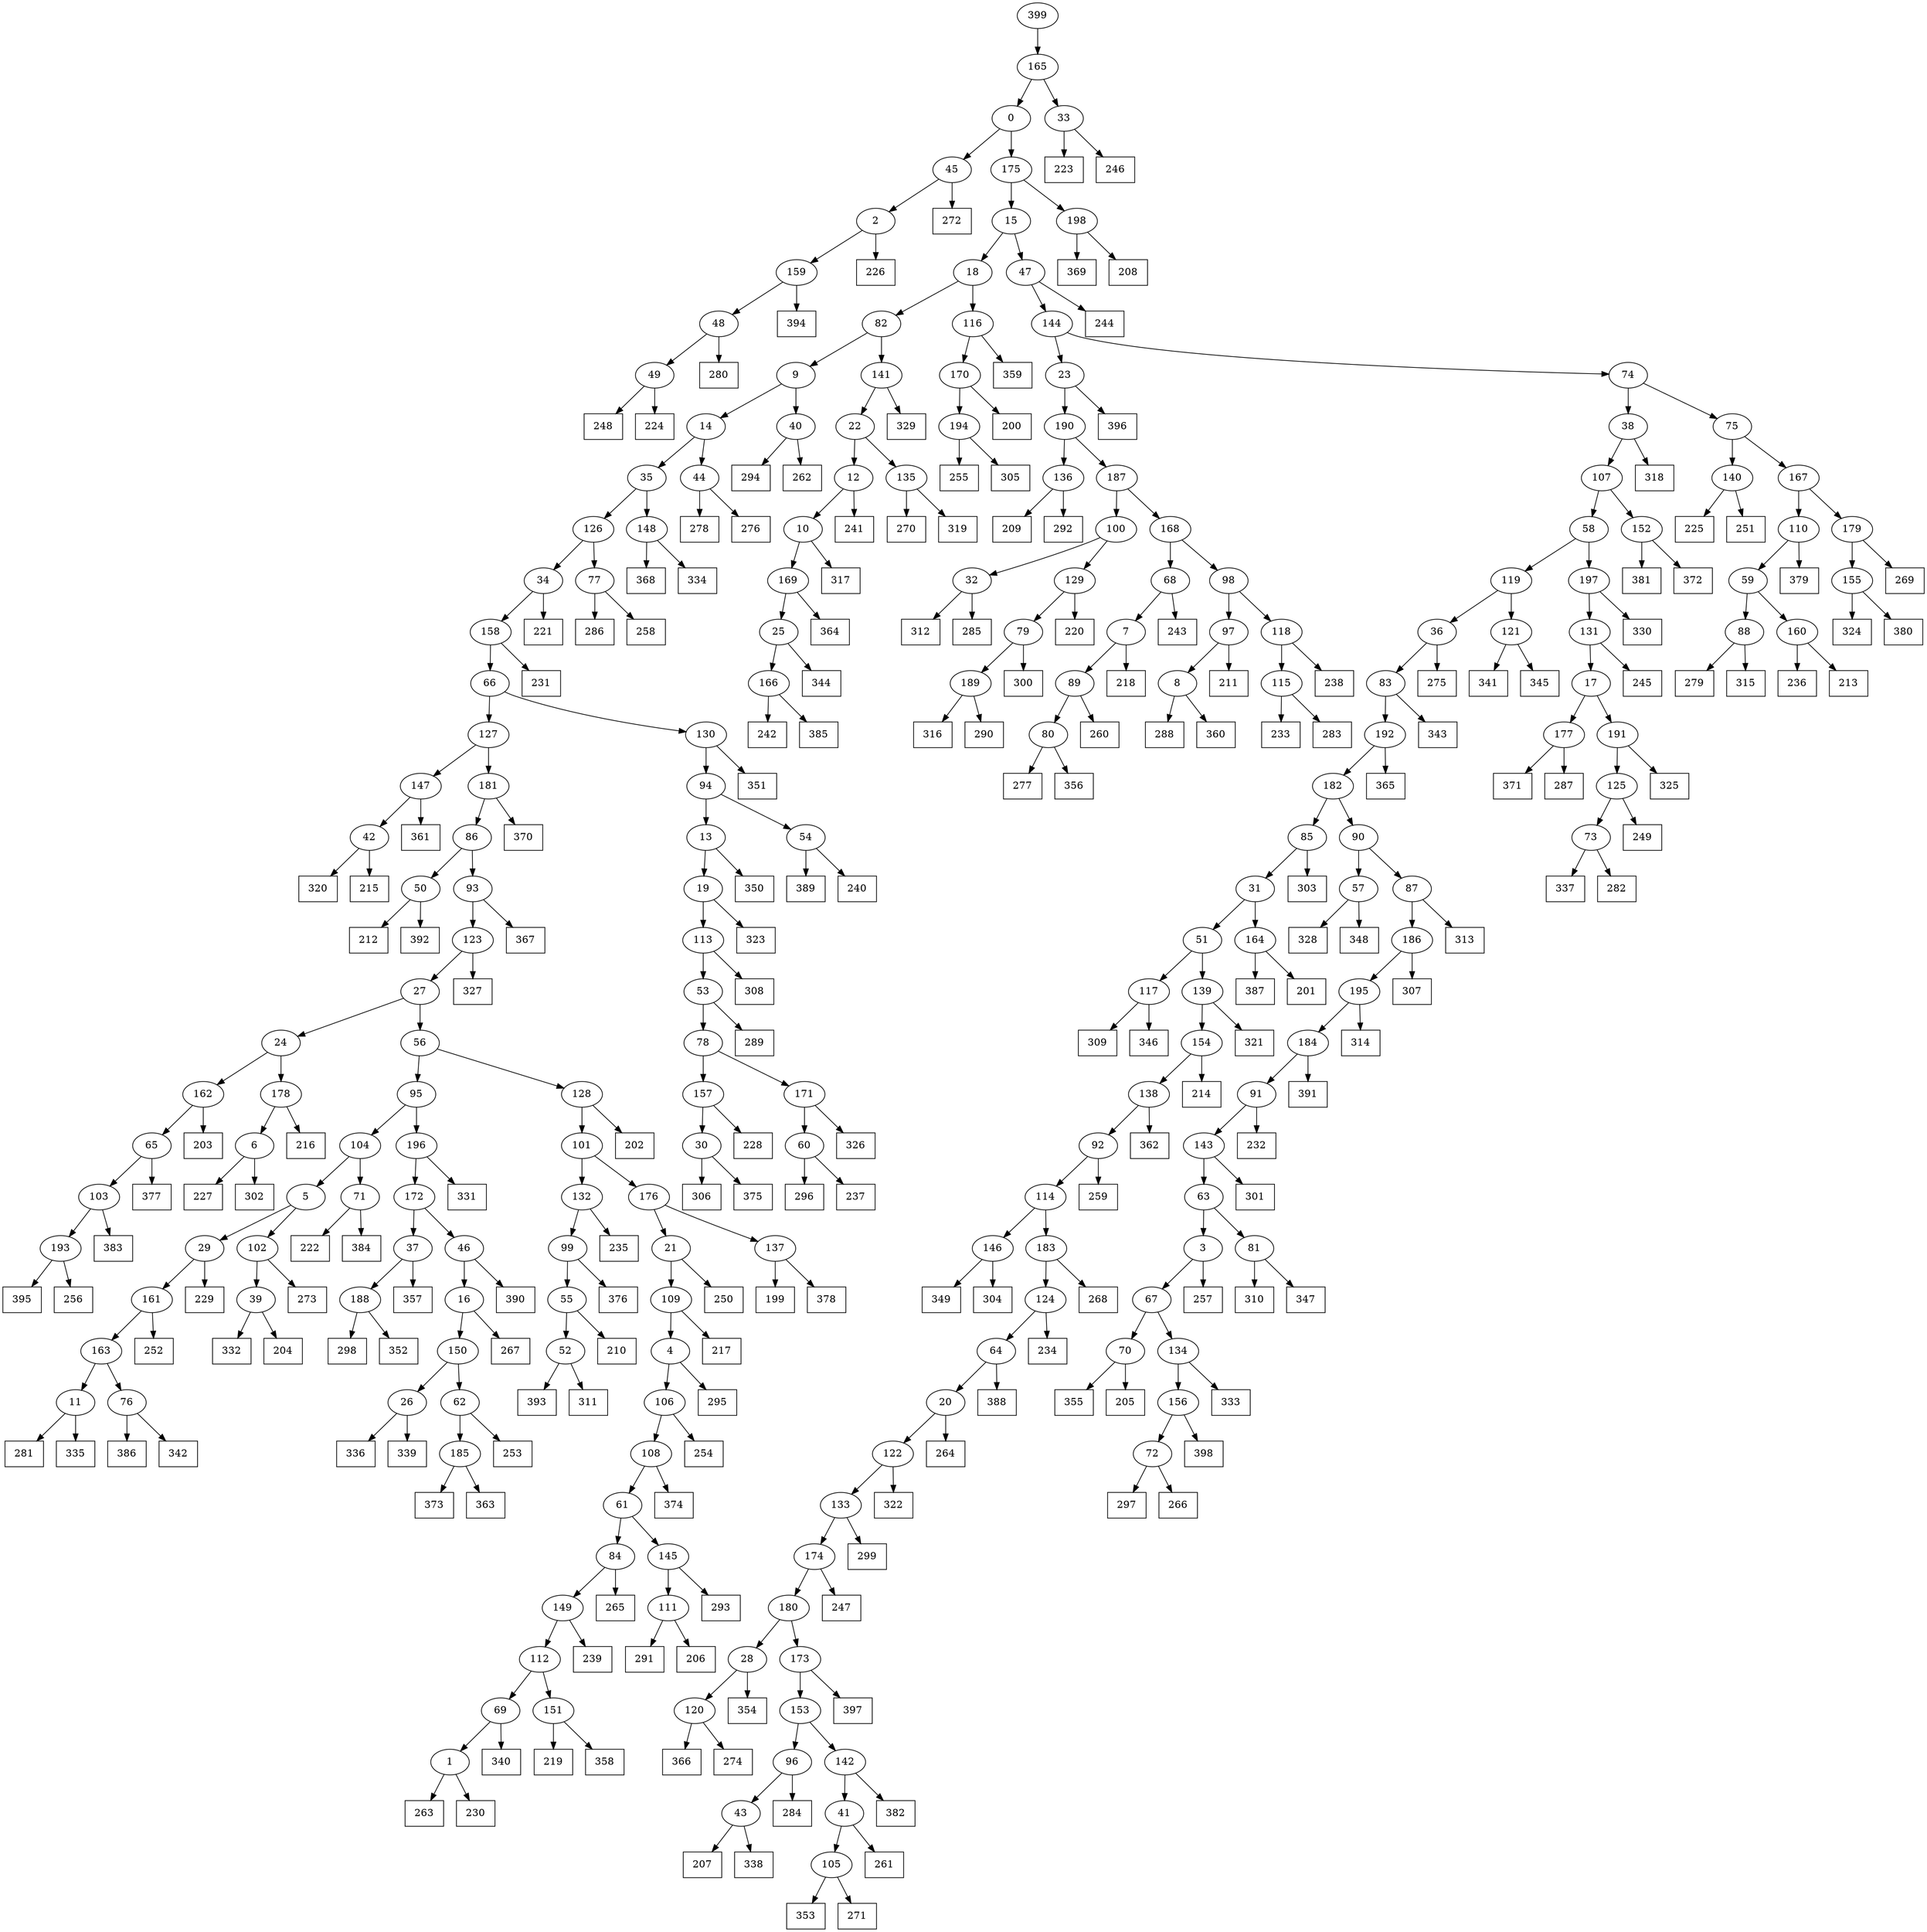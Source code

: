 digraph G {
0[label="0"];
1[label="1"];
2[label="2"];
3[label="3"];
4[label="4"];
5[label="5"];
6[label="6"];
7[label="7"];
8[label="8"];
9[label="9"];
10[label="10"];
11[label="11"];
12[label="12"];
13[label="13"];
14[label="14"];
15[label="15"];
16[label="16"];
17[label="17"];
18[label="18"];
19[label="19"];
20[label="20"];
21[label="21"];
22[label="22"];
23[label="23"];
24[label="24"];
25[label="25"];
26[label="26"];
27[label="27"];
28[label="28"];
29[label="29"];
30[label="30"];
31[label="31"];
32[label="32"];
33[label="33"];
34[label="34"];
35[label="35"];
36[label="36"];
37[label="37"];
38[label="38"];
39[label="39"];
40[label="40"];
41[label="41"];
42[label="42"];
43[label="43"];
44[label="44"];
45[label="45"];
46[label="46"];
47[label="47"];
48[label="48"];
49[label="49"];
50[label="50"];
51[label="51"];
52[label="52"];
53[label="53"];
54[label="54"];
55[label="55"];
56[label="56"];
57[label="57"];
58[label="58"];
59[label="59"];
60[label="60"];
61[label="61"];
62[label="62"];
63[label="63"];
64[label="64"];
65[label="65"];
66[label="66"];
67[label="67"];
68[label="68"];
69[label="69"];
70[label="70"];
71[label="71"];
72[label="72"];
73[label="73"];
74[label="74"];
75[label="75"];
76[label="76"];
77[label="77"];
78[label="78"];
79[label="79"];
80[label="80"];
81[label="81"];
82[label="82"];
83[label="83"];
84[label="84"];
85[label="85"];
86[label="86"];
87[label="87"];
88[label="88"];
89[label="89"];
90[label="90"];
91[label="91"];
92[label="92"];
93[label="93"];
94[label="94"];
95[label="95"];
96[label="96"];
97[label="97"];
98[label="98"];
99[label="99"];
100[label="100"];
101[label="101"];
102[label="102"];
103[label="103"];
104[label="104"];
105[label="105"];
106[label="106"];
107[label="107"];
108[label="108"];
109[label="109"];
110[label="110"];
111[label="111"];
112[label="112"];
113[label="113"];
114[label="114"];
115[label="115"];
116[label="116"];
117[label="117"];
118[label="118"];
119[label="119"];
120[label="120"];
121[label="121"];
122[label="122"];
123[label="123"];
124[label="124"];
125[label="125"];
126[label="126"];
127[label="127"];
128[label="128"];
129[label="129"];
130[label="130"];
131[label="131"];
132[label="132"];
133[label="133"];
134[label="134"];
135[label="135"];
136[label="136"];
137[label="137"];
138[label="138"];
139[label="139"];
140[label="140"];
141[label="141"];
142[label="142"];
143[label="143"];
144[label="144"];
145[label="145"];
146[label="146"];
147[label="147"];
148[label="148"];
149[label="149"];
150[label="150"];
151[label="151"];
152[label="152"];
153[label="153"];
154[label="154"];
155[label="155"];
156[label="156"];
157[label="157"];
158[label="158"];
159[label="159"];
160[label="160"];
161[label="161"];
162[label="162"];
163[label="163"];
164[label="164"];
165[label="165"];
166[label="166"];
167[label="167"];
168[label="168"];
169[label="169"];
170[label="170"];
171[label="171"];
172[label="172"];
173[label="173"];
174[label="174"];
175[label="175"];
176[label="176"];
177[label="177"];
178[label="178"];
179[label="179"];
180[label="180"];
181[label="181"];
182[label="182"];
183[label="183"];
184[label="184"];
185[label="185"];
186[label="186"];
187[label="187"];
188[label="188"];
189[label="189"];
190[label="190"];
191[label="191"];
192[label="192"];
193[label="193"];
194[label="194"];
195[label="195"];
196[label="196"];
197[label="197"];
198[label="198"];
199[shape=box,label="225"];
200[shape=box,label="394"];
201[shape=box,label="286"];
202[shape=box,label="250"];
203[shape=box,label="306"];
204[shape=box,label="362"];
205[shape=box,label="371"];
206[shape=box,label="217"];
207[shape=box,label="365"];
208[shape=box,label="245"];
209[shape=box,label="270"];
210[shape=box,label="287"];
211[shape=box,label="242"];
212[shape=box,label="385"];
213[shape=box,label="370"];
214[shape=box,label="221"];
215[shape=box,label="355"];
216[shape=box,label="382"];
217[shape=box,label="226"];
218[shape=box,label="219"];
219[shape=box,label="317"];
220[shape=box,label="313"];
221[shape=box,label="280"];
222[shape=box,label="264"];
223[shape=box,label="294"];
224[shape=box,label="209"];
225[shape=box,label="326"];
226[shape=box,label="210"];
227[shape=box,label="252"];
228[shape=box,label="343"];
229[shape=box,label="375"];
230[shape=box,label="199"];
231[shape=box,label="297"];
232[shape=box,label="279"];
233[shape=box,label="333"];
234[shape=box,label="307"];
235[shape=box,label="241"];
236[shape=box,label="265"];
237[shape=box,label="314"];
238[shape=box,label="291"];
239[shape=box,label="234"];
240[shape=box,label="387"];
241[shape=box,label="390"];
242[shape=box,label="310"];
243[shape=box,label="238"];
244[shape=box,label="361"];
245[shape=box,label="316"];
246[shape=box,label="383"];
247[shape=box,label="303"];
248[shape=box,label="327"];
249[shape=box,label="367"];
250[shape=box,label="288"];
251[shape=box,label="258"];
252[shape=box,label="364"];
253[shape=box,label="319"];
254[shape=box,label="388"];
255[shape=box,label="263"];
256[shape=box,label="233"];
257[shape=box,label="218"];
258[shape=box,label="301"];
259[shape=box,label="328"];
260[shape=box,label="359"];
261[shape=box,label="267"];
262[shape=box,label="336"];
263[shape=box,label="277"];
264[shape=box,label="228"];
265[shape=box,label="366"];
266[shape=box,label="348"];
267[shape=box,label="202"];
268[shape=box,label="212"];
269[shape=box,label="278"];
270[shape=box,label="295"];
271[shape=box,label="379"];
272[shape=box,label="321"];
273[shape=box,label="292"];
274[shape=box,label="358"];
275[shape=box,label="266"];
276[shape=box,label="395"];
277[shape=box,label="376"];
278[shape=box,label="251"];
279[shape=box,label="276"];
280[shape=box,label="320"];
281[shape=box,label="216"];
282[shape=box,label="298"];
283[shape=box,label="289"];
284[shape=box,label="308"];
285[shape=box,label="281"];
286[shape=box,label="337"];
287[shape=box,label="222"];
288[shape=box,label="220"];
289[shape=box,label="269"];
290[shape=box,label="244"];
291[shape=box,label="300"];
292[shape=box,label="247"];
293[shape=box,label="275"];
294[shape=box,label="386"];
295[shape=box,label="273"];
296[shape=box,label="309"];
297[shape=box,label="203"];
298[shape=box,label="223"];
299[shape=box,label="261"];
300[shape=box,label="248"];
301[shape=box,label="357"];
302[shape=box,label="243"];
303[shape=box,label="293"];
304[shape=box,label="332"];
305[shape=box,label="224"];
306[shape=box,label="256"];
307[shape=box,label="207"];
308[shape=box,label="236"];
309[shape=box,label="347"];
310[shape=box,label="393"];
311[shape=box,label="255"];
312[shape=box,label="354"];
313[shape=box,label="356"];
314[shape=box,label="392"];
315[shape=box,label="296"];
316[shape=box,label="249"];
317[shape=box,label="324"];
318[shape=box,label="339"];
319[shape=box,label="368"];
320[shape=box,label="318"];
321[shape=box,label="377"];
322[shape=box,label="396"];
323[shape=box,label="232"];
324[shape=box,label="325"];
325[shape=box,label="299"];
326[shape=box,label="205"];
327[shape=box,label="330"];
328[shape=box,label="211"];
329[shape=box,label="341"];
330[shape=box,label="389"];
331[shape=box,label="373"];
332[shape=box,label="380"];
333[shape=box,label="259"];
334[shape=box,label="349"];
335[shape=box,label="201"];
336[shape=box,label="346"];
337[shape=box,label="397"];
338[shape=box,label="230"];
339[shape=box,label="338"];
340[shape=box,label="229"];
341[shape=box,label="331"];
342[shape=box,label="344"];
343[shape=box,label="350"];
344[shape=box,label="235"];
345[shape=box,label="369"];
346[shape=box,label="305"];
347[shape=box,label="274"];
348[shape=box,label="260"];
349[shape=box,label="315"];
350[shape=box,label="284"];
351[shape=box,label="351"];
352[shape=box,label="283"];
353[shape=box,label="231"];
354[shape=box,label="268"];
355[shape=box,label="360"];
356[shape=box,label="381"];
357[shape=box,label="237"];
358[shape=box,label="372"];
359[shape=box,label="384"];
360[shape=box,label="213"];
361[shape=box,label="342"];
362[shape=box,label="329"];
363[shape=box,label="200"];
364[shape=box,label="257"];
365[shape=box,label="353"];
366[shape=box,label="272"];
367[shape=box,label="206"];
368[shape=box,label="227"];
369[shape=box,label="239"];
370[shape=box,label="352"];
371[shape=box,label="345"];
372[shape=box,label="204"];
373[shape=box,label="254"];
374[shape=box,label="312"];
375[shape=box,label="340"];
376[shape=box,label="214"];
377[shape=box,label="262"];
378[shape=box,label="282"];
379[shape=box,label="208"];
380[shape=box,label="323"];
381[shape=box,label="334"];
382[shape=box,label="398"];
383[shape=box,label="215"];
384[shape=box,label="391"];
385[shape=box,label="253"];
386[shape=box,label="302"];
387[shape=box,label="246"];
388[shape=box,label="311"];
389[shape=box,label="240"];
390[shape=box,label="304"];
391[shape=box,label="322"];
392[shape=box,label="271"];
393[shape=box,label="285"];
394[shape=box,label="374"];
395[shape=box,label="290"];
396[shape=box,label="335"];
397[shape=box,label="363"];
398[shape=box,label="378"];
399[label="399"];
6->386 ;
146->334 ;
135->209 ;
8->355 ;
34->214 ;
164->335 ;
111->238 ;
6->368 ;
19->380 ;
170->363 ;
72->275 ;
124->239 ;
166->212 ;
75->140 ;
137->398 ;
185->331 ;
26->318 ;
149->369 ;
44->269 ;
128->267 ;
134->233 ;
105->392 ;
112->151 ;
121->371 ;
151->218 ;
20->222 ;
71->359 ;
111->367 ;
12->235 ;
36->293 ;
74->75 ;
66->130 ;
98->118 ;
73->378 ;
22->12 ;
140->199 ;
125->73 ;
82->141 ;
141->362 ;
157->30 ;
151->274 ;
81->242 ;
183->354 ;
50->314 ;
188->370 ;
195->237 ;
114->146 ;
99->277 ;
33->387 ;
140->278 ;
20->122 ;
194->346 ;
132->344 ;
13->19 ;
135->253 ;
177->205 ;
83->228 ;
118->243 ;
36->83 ;
25->342 ;
21->202 ;
185->397 ;
136->273 ;
155->332 ;
93->249 ;
182->85 ;
113->284 ;
41->299 ;
32->374 ;
39->304 ;
158->66 ;
144->74 ;
178->281 ;
65->103 ;
88->349 ;
89->348 ;
46->241 ;
115->352 ;
26->262 ;
85->247 ;
62->185 ;
4->270 ;
80->313 ;
117->296 ;
94->13 ;
39->372 ;
160->360 ;
69->375 ;
186->234 ;
147->244 ;
64->254 ;
168->98 ;
155->317 ;
198->345 ;
176->137 ;
192->207 ;
72->231 ;
168->68 ;
143->258 ;
153->96 ;
40->223 ;
132->99 ;
123->248 ;
106->373 ;
77->201 ;
89->80 ;
80->263 ;
138->204 ;
104->71 ;
35->126 ;
30->203 ;
79->189 ;
171->60 ;
110->59 ;
116->170 ;
152->356 ;
86->93 ;
44->279 ;
37->188 ;
188->282 ;
149->112 ;
112->69 ;
97->8 ;
172->46 ;
104->5 ;
190->136 ;
136->224 ;
108->61 ;
123->27 ;
137->230 ;
67->70 ;
70->215 ;
117->336 ;
47->144 ;
131->17 ;
162->65 ;
148->381 ;
29->340 ;
2->217 ;
170->194 ;
7->89 ;
126->77 ;
47->290 ;
191->324 ;
14->44 ;
52->310 ;
19->113 ;
113->53 ;
150->26 ;
175->15 ;
179->289 ;
145->111 ;
93->123 ;
154->138 ;
61->145 ;
145->303 ;
1->255 ;
17->177 ;
177->210 ;
91->143 ;
103->246 ;
193->276 ;
58->197 ;
148->319 ;
194->311 ;
187->100 ;
141->22 ;
22->135 ;
66->127 ;
86->50 ;
50->268 ;
108->394 ;
85->31 ;
107->58 ;
196->172 ;
57->259 ;
15->47 ;
43->307 ;
120->265 ;
41->105 ;
105->365 ;
142->41 ;
70->326 ;
187->168 ;
189->395 ;
53->283 ;
109->206 ;
59->160 ;
160->308 ;
127->147 ;
183->124 ;
11->285 ;
53->78 ;
78->171 ;
76->361 ;
184->384 ;
49->300 ;
161->163 ;
184->91 ;
91->323 ;
143->63 ;
116->260 ;
38->107 ;
77->251 ;
40->377 ;
130->351 ;
71->287 ;
28->120 ;
120->347 ;
399->165 ;
48->49 ;
28->312 ;
180->28 ;
175->198 ;
198->379 ;
90->87 ;
13->343 ;
31->51 ;
51->139 ;
7->257 ;
138->92 ;
98->97 ;
97->328 ;
3->67 ;
45->2 ;
11->396 ;
49->305 ;
95->104 ;
174->180 ;
56->95 ;
42->383 ;
122->391 ;
57->266 ;
24->162 ;
67->134 ;
60->357 ;
171->225 ;
59->88 ;
88->232 ;
134->156 ;
2->159 ;
159->200 ;
8->250 ;
166->211 ;
197->327 ;
118->115 ;
115->256 ;
96->43 ;
43->339 ;
78->157 ;
157->264 ;
92->333 ;
82->9 ;
9->40 ;
96->350 ;
75->167 ;
167->110 ;
68->302 ;
60->315 ;
58->119 ;
119->36 ;
55->226 ;
159->48 ;
48->221 ;
167->179 ;
179->155 ;
189->245 ;
27->24 ;
24->178 ;
84->236 ;
95->196 ;
196->341 ;
110->271 ;
190->187 ;
100->129 ;
21->109 ;
109->4 ;
107->152 ;
152->358 ;
0->45 ;
163->11 ;
12->10 ;
10->219 ;
35->148 ;
83->192 ;
192->182 ;
55->52 ;
52->388 ;
129->288 ;
133->174 ;
68->7 ;
16->261 ;
54->389 ;
92->114 ;
114->183 ;
162->297 ;
186->195 ;
195->184 ;
139->154 ;
101->176 ;
176->21 ;
62->385 ;
147->42 ;
42->280 ;
197->131 ;
131->208 ;
99->55 ;
169->25 ;
25->166 ;
87->186 ;
31->164 ;
164->240 ;
181->213 ;
158->353 ;
161->227 ;
51->117 ;
173->153 ;
191->125 ;
125->316 ;
30->229 ;
122->133 ;
133->325 ;
18->82 ;
76->294 ;
128->101 ;
101->132 ;
23->322 ;
178->6 ;
27->56 ;
169->252 ;
180->173 ;
173->337 ;
10->169 ;
46->16 ;
63->3 ;
3->364 ;
54->330 ;
100->32 ;
32->393 ;
139->272 ;
126->34 ;
34->158 ;
38->320 ;
127->181 ;
65->321 ;
63->81 ;
81->309 ;
165->0 ;
61->84 ;
84->149 ;
17->191 ;
129->79 ;
79->291 ;
74->38 ;
9->14 ;
14->35 ;
153->142 ;
69->1 ;
1->338 ;
87->220 ;
15->18 ;
18->116 ;
156->382 ;
119->121 ;
121->329 ;
103->193 ;
193->306 ;
156->72 ;
5->29 ;
29->161 ;
146->390 ;
102->39 ;
45->366 ;
4->106 ;
106->108 ;
73->286 ;
5->102 ;
102->295 ;
154->376 ;
182->90 ;
90->57 ;
181->86 ;
172->37 ;
37->301 ;
0->175 ;
124->64 ;
64->20 ;
163->76 ;
130->94 ;
94->54 ;
142->216 ;
16->150 ;
150->62 ;
174->292 ;
165->33 ;
33->298 ;
56->128 ;
144->23 ;
23->190 ;
}
